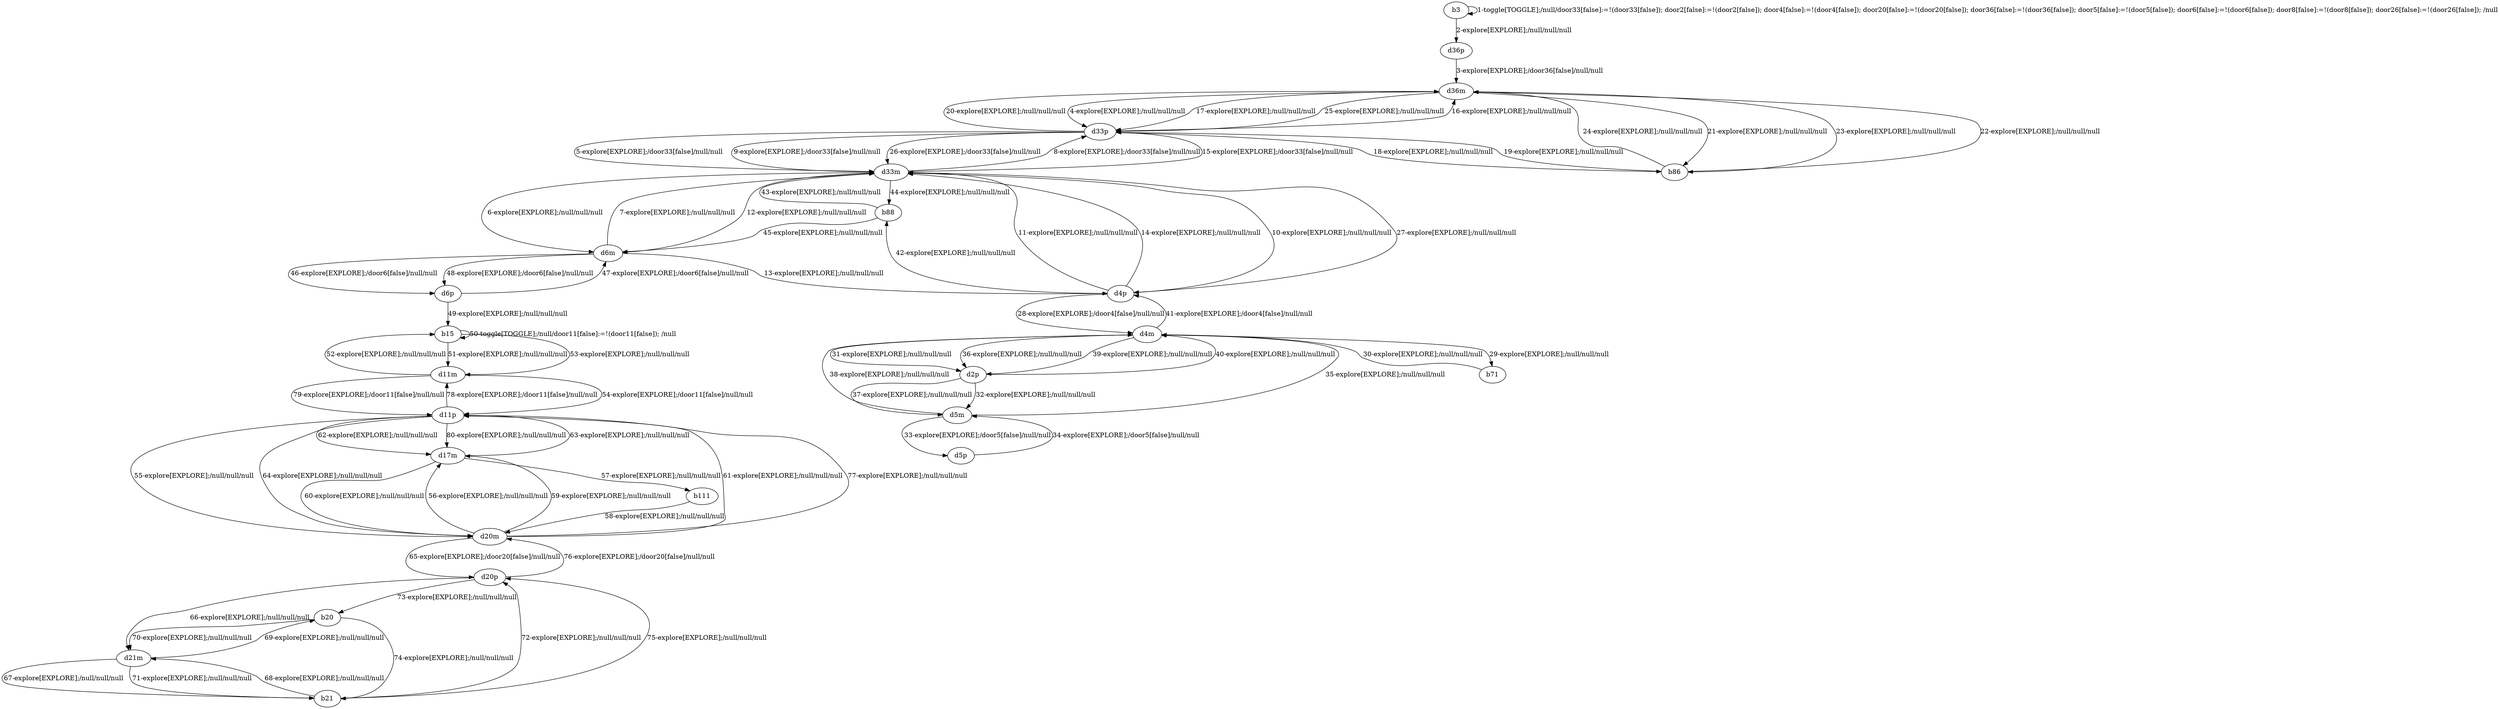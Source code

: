 # Total number of goals covered by this test: 2
# b20 --> d21m
# d20p --> b20

digraph g {
"b3" -> "b3" [label = "1-toggle[TOGGLE];/null/door33[false]:=!(door33[false]); door2[false]:=!(door2[false]); door4[false]:=!(door4[false]); door20[false]:=!(door20[false]); door36[false]:=!(door36[false]); door5[false]:=!(door5[false]); door6[false]:=!(door6[false]); door8[false]:=!(door8[false]); door26[false]:=!(door26[false]); /null"];
"b3" -> "d36p" [label = "2-explore[EXPLORE];/null/null/null"];
"d36p" -> "d36m" [label = "3-explore[EXPLORE];/door36[false]/null/null"];
"d36m" -> "d33p" [label = "4-explore[EXPLORE];/null/null/null"];
"d33p" -> "d33m" [label = "5-explore[EXPLORE];/door33[false]/null/null"];
"d33m" -> "d6m" [label = "6-explore[EXPLORE];/null/null/null"];
"d6m" -> "d33m" [label = "7-explore[EXPLORE];/null/null/null"];
"d33m" -> "d33p" [label = "8-explore[EXPLORE];/door33[false]/null/null"];
"d33p" -> "d33m" [label = "9-explore[EXPLORE];/door33[false]/null/null"];
"d33m" -> "d4p" [label = "10-explore[EXPLORE];/null/null/null"];
"d4p" -> "d33m" [label = "11-explore[EXPLORE];/null/null/null"];
"d33m" -> "d6m" [label = "12-explore[EXPLORE];/null/null/null"];
"d6m" -> "d4p" [label = "13-explore[EXPLORE];/null/null/null"];
"d4p" -> "d33m" [label = "14-explore[EXPLORE];/null/null/null"];
"d33m" -> "d33p" [label = "15-explore[EXPLORE];/door33[false]/null/null"];
"d33p" -> "d36m" [label = "16-explore[EXPLORE];/null/null/null"];
"d36m" -> "d33p" [label = "17-explore[EXPLORE];/null/null/null"];
"d33p" -> "b86" [label = "18-explore[EXPLORE];/null/null/null"];
"b86" -> "d33p" [label = "19-explore[EXPLORE];/null/null/null"];
"d33p" -> "d36m" [label = "20-explore[EXPLORE];/null/null/null"];
"d36m" -> "b86" [label = "21-explore[EXPLORE];/null/null/null"];
"b86" -> "d36m" [label = "22-explore[EXPLORE];/null/null/null"];
"d36m" -> "b86" [label = "23-explore[EXPLORE];/null/null/null"];
"b86" -> "d36m" [label = "24-explore[EXPLORE];/null/null/null"];
"d36m" -> "d33p" [label = "25-explore[EXPLORE];/null/null/null"];
"d33p" -> "d33m" [label = "26-explore[EXPLORE];/door33[false]/null/null"];
"d33m" -> "d4p" [label = "27-explore[EXPLORE];/null/null/null"];
"d4p" -> "d4m" [label = "28-explore[EXPLORE];/door4[false]/null/null"];
"d4m" -> "b71" [label = "29-explore[EXPLORE];/null/null/null"];
"b71" -> "d4m" [label = "30-explore[EXPLORE];/null/null/null"];
"d4m" -> "d2p" [label = "31-explore[EXPLORE];/null/null/null"];
"d2p" -> "d5m" [label = "32-explore[EXPLORE];/null/null/null"];
"d5m" -> "d5p" [label = "33-explore[EXPLORE];/door5[false]/null/null"];
"d5p" -> "d5m" [label = "34-explore[EXPLORE];/door5[false]/null/null"];
"d5m" -> "d4m" [label = "35-explore[EXPLORE];/null/null/null"];
"d4m" -> "d2p" [label = "36-explore[EXPLORE];/null/null/null"];
"d2p" -> "d5m" [label = "37-explore[EXPLORE];/null/null/null"];
"d5m" -> "d4m" [label = "38-explore[EXPLORE];/null/null/null"];
"d4m" -> "d2p" [label = "39-explore[EXPLORE];/null/null/null"];
"d2p" -> "d4m" [label = "40-explore[EXPLORE];/null/null/null"];
"d4m" -> "d4p" [label = "41-explore[EXPLORE];/door4[false]/null/null"];
"d4p" -> "b88" [label = "42-explore[EXPLORE];/null/null/null"];
"b88" -> "d33m" [label = "43-explore[EXPLORE];/null/null/null"];
"d33m" -> "b88" [label = "44-explore[EXPLORE];/null/null/null"];
"b88" -> "d6m" [label = "45-explore[EXPLORE];/null/null/null"];
"d6m" -> "d6p" [label = "46-explore[EXPLORE];/door6[false]/null/null"];
"d6p" -> "d6m" [label = "47-explore[EXPLORE];/door6[false]/null/null"];
"d6m" -> "d6p" [label = "48-explore[EXPLORE];/door6[false]/null/null"];
"d6p" -> "b15" [label = "49-explore[EXPLORE];/null/null/null"];
"b15" -> "b15" [label = "50-toggle[TOGGLE];/null/door11[false]:=!(door11[false]); /null"];
"b15" -> "d11m" [label = "51-explore[EXPLORE];/null/null/null"];
"d11m" -> "b15" [label = "52-explore[EXPLORE];/null/null/null"];
"b15" -> "d11m" [label = "53-explore[EXPLORE];/null/null/null"];
"d11m" -> "d11p" [label = "54-explore[EXPLORE];/door11[false]/null/null"];
"d11p" -> "d20m" [label = "55-explore[EXPLORE];/null/null/null"];
"d20m" -> "d17m" [label = "56-explore[EXPLORE];/null/null/null"];
"d17m" -> "b111" [label = "57-explore[EXPLORE];/null/null/null"];
"b111" -> "d20m" [label = "58-explore[EXPLORE];/null/null/null"];
"d20m" -> "d17m" [label = "59-explore[EXPLORE];/null/null/null"];
"d17m" -> "d20m" [label = "60-explore[EXPLORE];/null/null/null"];
"d20m" -> "d11p" [label = "61-explore[EXPLORE];/null/null/null"];
"d11p" -> "d17m" [label = "62-explore[EXPLORE];/null/null/null"];
"d17m" -> "d11p" [label = "63-explore[EXPLORE];/null/null/null"];
"d11p" -> "d20m" [label = "64-explore[EXPLORE];/null/null/null"];
"d20m" -> "d20p" [label = "65-explore[EXPLORE];/door20[false]/null/null"];
"d20p" -> "d21m" [label = "66-explore[EXPLORE];/null/null/null"];
"d21m" -> "b21" [label = "67-explore[EXPLORE];/null/null/null"];
"b21" -> "d21m" [label = "68-explore[EXPLORE];/null/null/null"];
"d21m" -> "b20" [label = "69-explore[EXPLORE];/null/null/null"];
"b20" -> "d21m" [label = "70-explore[EXPLORE];/null/null/null"];
"d21m" -> "b21" [label = "71-explore[EXPLORE];/null/null/null"];
"b21" -> "d20p" [label = "72-explore[EXPLORE];/null/null/null"];
"d20p" -> "b20" [label = "73-explore[EXPLORE];/null/null/null"];
"b20" -> "b21" [label = "74-explore[EXPLORE];/null/null/null"];
"b21" -> "d20p" [label = "75-explore[EXPLORE];/null/null/null"];
"d20p" -> "d20m" [label = "76-explore[EXPLORE];/door20[false]/null/null"];
"d20m" -> "d11p" [label = "77-explore[EXPLORE];/null/null/null"];
"d11p" -> "d11m" [label = "78-explore[EXPLORE];/door11[false]/null/null"];
"d11m" -> "d11p" [label = "79-explore[EXPLORE];/door11[false]/null/null"];
"d11p" -> "d17m" [label = "80-explore[EXPLORE];/null/null/null"];
}